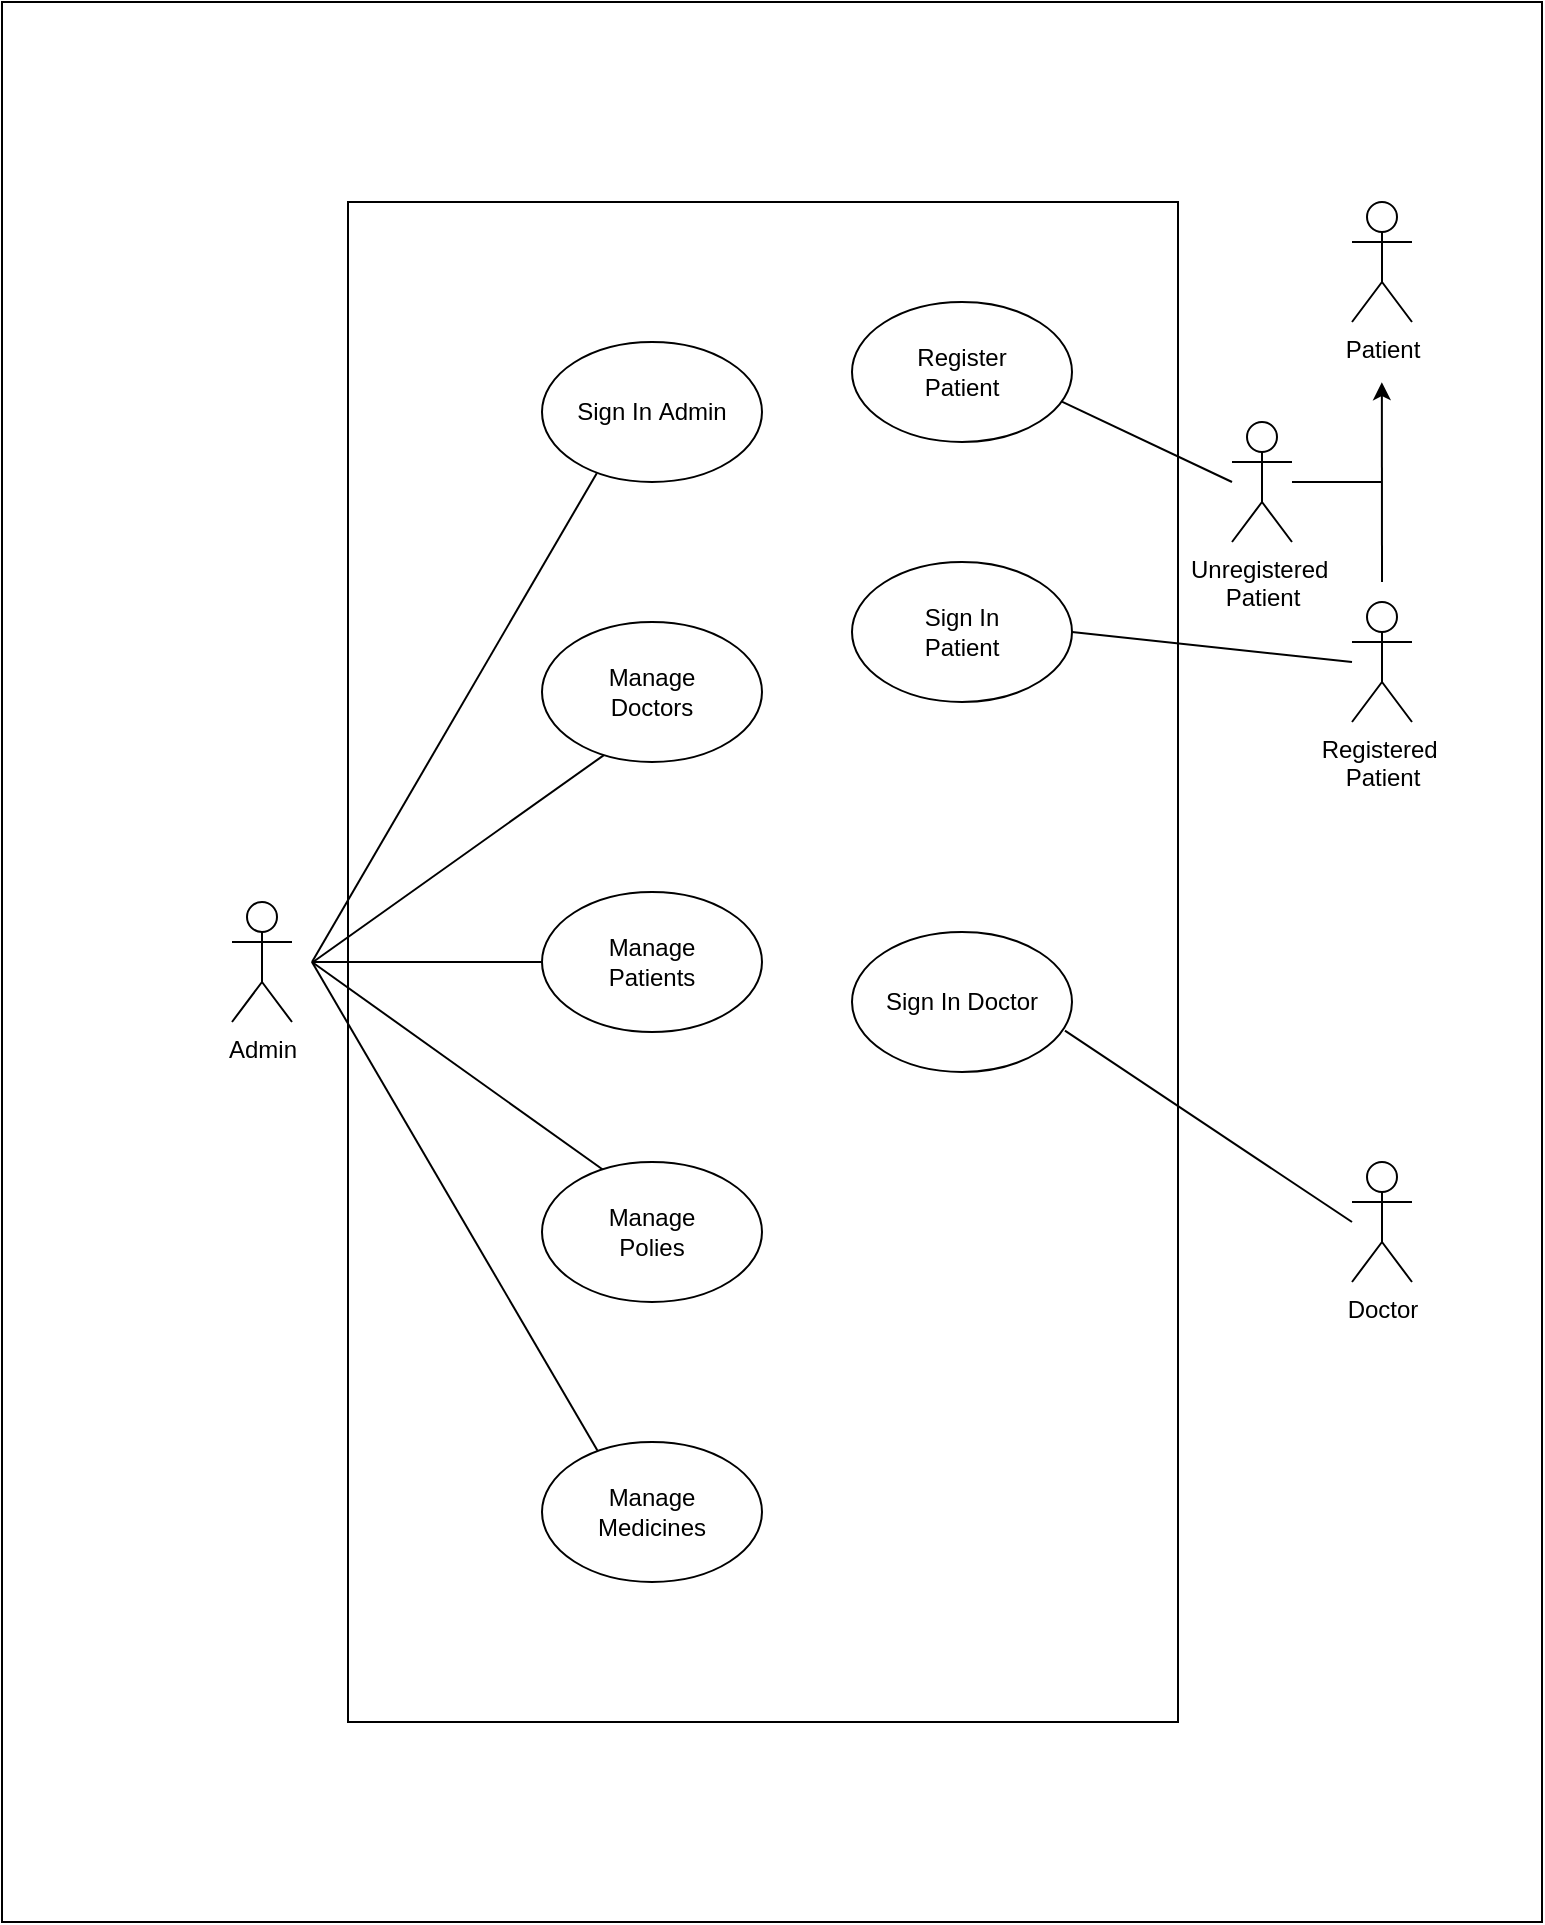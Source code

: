 <mxfile version="25.0.2">
  <diagram name="Page-1" id="-pmAG55PYEJWRh5QnQPN">
    <mxGraphModel dx="1615" dy="955" grid="1" gridSize="10" guides="1" tooltips="1" connect="1" arrows="1" fold="1" page="1" pageScale="1" pageWidth="850" pageHeight="1100" math="0" shadow="0">
      <root>
        <mxCell id="0" />
        <mxCell id="1" parent="0" />
        <mxCell id="vUmxkYCK4KYUpSk-L96z-42" value="" style="group" vertex="1" connectable="0" parent="1">
          <mxGeometry x="40.0" y="70" width="770" height="960" as="geometry" />
        </mxCell>
        <mxCell id="vUmxkYCK4KYUpSk-L96z-1" value="" style="rounded=0;whiteSpace=wrap;html=1;rotation=90;" vertex="1" parent="vUmxkYCK4KYUpSk-L96z-42">
          <mxGeometry x="-95.0" y="95" width="960" height="770" as="geometry" />
        </mxCell>
        <mxCell id="vUmxkYCK4KYUpSk-L96z-2" value="" style="rounded=0;whiteSpace=wrap;html=1;" vertex="1" parent="vUmxkYCK4KYUpSk-L96z-42">
          <mxGeometry x="173.0" y="100" width="415" height="760" as="geometry" />
        </mxCell>
        <mxCell id="vUmxkYCK4KYUpSk-L96z-3" value="Admin" style="shape=umlActor;verticalLabelPosition=bottom;verticalAlign=top;html=1;outlineConnect=0;" vertex="1" parent="vUmxkYCK4KYUpSk-L96z-42">
          <mxGeometry x="115.0" y="450" width="30" height="60" as="geometry" />
        </mxCell>
        <mxCell id="vUmxkYCK4KYUpSk-L96z-4" value="" style="endArrow=none;html=1;rounded=0;entryX=0.249;entryY=0.937;entryDx=0;entryDy=0;entryPerimeter=0;" edge="1" parent="vUmxkYCK4KYUpSk-L96z-42" target="vUmxkYCK4KYUpSk-L96z-5">
          <mxGeometry width="50" height="50" relative="1" as="geometry">
            <mxPoint x="155.0" y="480" as="sourcePoint" />
            <mxPoint x="45.0" y="250" as="targetPoint" />
          </mxGeometry>
        </mxCell>
        <mxCell id="vUmxkYCK4KYUpSk-L96z-7" value="" style="endArrow=none;html=1;rounded=0;entryX=0.299;entryY=0.931;entryDx=0;entryDy=0;entryPerimeter=0;" edge="1" parent="vUmxkYCK4KYUpSk-L96z-42" target="vUmxkYCK4KYUpSk-L96z-11">
          <mxGeometry width="50" height="50" relative="1" as="geometry">
            <mxPoint x="155.0" y="480.36" as="sourcePoint" />
            <mxPoint x="303.769" y="340" as="targetPoint" />
          </mxGeometry>
        </mxCell>
        <mxCell id="vUmxkYCK4KYUpSk-L96z-8" value="" style="group" vertex="1" connectable="0" parent="vUmxkYCK4KYUpSk-L96z-42">
          <mxGeometry x="270.0" y="170" width="110" height="70" as="geometry" />
        </mxCell>
        <mxCell id="vUmxkYCK4KYUpSk-L96z-9" value="" style="group" vertex="1" connectable="0" parent="vUmxkYCK4KYUpSk-L96z-8">
          <mxGeometry width="110" height="70" as="geometry" />
        </mxCell>
        <mxCell id="vUmxkYCK4KYUpSk-L96z-5" value="" style="ellipse;whiteSpace=wrap;html=1;" vertex="1" parent="vUmxkYCK4KYUpSk-L96z-9">
          <mxGeometry width="110" height="70" as="geometry" />
        </mxCell>
        <mxCell id="vUmxkYCK4KYUpSk-L96z-6" value="Sign In&amp;nbsp;&lt;span style=&quot;background-color: initial;&quot;&gt;Admin&lt;/span&gt;" style="text;html=1;align=center;verticalAlign=middle;whiteSpace=wrap;rounded=0;" vertex="1" parent="vUmxkYCK4KYUpSk-L96z-9">
          <mxGeometry x="15" y="20" width="80" height="30" as="geometry" />
        </mxCell>
        <mxCell id="vUmxkYCK4KYUpSk-L96z-10" value="" style="group" vertex="1" connectable="0" parent="vUmxkYCK4KYUpSk-L96z-42">
          <mxGeometry x="270.0" y="310" width="110" height="70" as="geometry" />
        </mxCell>
        <mxCell id="vUmxkYCK4KYUpSk-L96z-11" value="" style="ellipse;whiteSpace=wrap;html=1;" vertex="1" parent="vUmxkYCK4KYUpSk-L96z-10">
          <mxGeometry width="110" height="70" as="geometry" />
        </mxCell>
        <mxCell id="vUmxkYCK4KYUpSk-L96z-12" value="Manage Doctors" style="text;html=1;align=center;verticalAlign=middle;whiteSpace=wrap;rounded=0;" vertex="1" parent="vUmxkYCK4KYUpSk-L96z-10">
          <mxGeometry x="15" y="20" width="80" height="30" as="geometry" />
        </mxCell>
        <mxCell id="vUmxkYCK4KYUpSk-L96z-13" value="" style="endArrow=none;html=1;rounded=0;entryX=0;entryY=0.5;entryDx=0;entryDy=0;" edge="1" parent="vUmxkYCK4KYUpSk-L96z-42" target="vUmxkYCK4KYUpSk-L96z-15">
          <mxGeometry width="50" height="50" relative="1" as="geometry">
            <mxPoint x="155.0" y="480" as="sourcePoint" />
            <mxPoint x="275.0" y="480" as="targetPoint" />
          </mxGeometry>
        </mxCell>
        <mxCell id="vUmxkYCK4KYUpSk-L96z-14" value="" style="group" vertex="1" connectable="0" parent="vUmxkYCK4KYUpSk-L96z-42">
          <mxGeometry x="270.0" y="445" width="110" height="70" as="geometry" />
        </mxCell>
        <mxCell id="vUmxkYCK4KYUpSk-L96z-15" value="" style="ellipse;whiteSpace=wrap;html=1;" vertex="1" parent="vUmxkYCK4KYUpSk-L96z-14">
          <mxGeometry width="110" height="70" as="geometry" />
        </mxCell>
        <mxCell id="vUmxkYCK4KYUpSk-L96z-16" value="Manage Patients" style="text;html=1;align=center;verticalAlign=middle;whiteSpace=wrap;rounded=0;" vertex="1" parent="vUmxkYCK4KYUpSk-L96z-14">
          <mxGeometry x="15" y="20" width="80" height="30" as="geometry" />
        </mxCell>
        <mxCell id="vUmxkYCK4KYUpSk-L96z-17" value="" style="endArrow=none;html=1;rounded=0;entryX=0.276;entryY=0.054;entryDx=0;entryDy=0;entryPerimeter=0;" edge="1" parent="vUmxkYCK4KYUpSk-L96z-42" target="vUmxkYCK4KYUpSk-L96z-19">
          <mxGeometry width="50" height="50" relative="1" as="geometry">
            <mxPoint x="155.0" y="480" as="sourcePoint" />
            <mxPoint x="285.0" y="520" as="targetPoint" />
          </mxGeometry>
        </mxCell>
        <mxCell id="vUmxkYCK4KYUpSk-L96z-18" value="" style="group" vertex="1" connectable="0" parent="vUmxkYCK4KYUpSk-L96z-42">
          <mxGeometry x="270.0" y="580" width="110" height="70" as="geometry" />
        </mxCell>
        <mxCell id="vUmxkYCK4KYUpSk-L96z-19" value="" style="ellipse;whiteSpace=wrap;html=1;" vertex="1" parent="vUmxkYCK4KYUpSk-L96z-18">
          <mxGeometry width="110" height="70" as="geometry" />
        </mxCell>
        <mxCell id="vUmxkYCK4KYUpSk-L96z-20" value="Manage Polies" style="text;html=1;align=center;verticalAlign=middle;whiteSpace=wrap;rounded=0;" vertex="1" parent="vUmxkYCK4KYUpSk-L96z-18">
          <mxGeometry x="15" y="20" width="80" height="30" as="geometry" />
        </mxCell>
        <mxCell id="vUmxkYCK4KYUpSk-L96z-21" value="" style="endArrow=none;html=1;rounded=0;entryX=0.252;entryY=0.061;entryDx=0;entryDy=0;entryPerimeter=0;" edge="1" parent="vUmxkYCK4KYUpSk-L96z-42" target="vUmxkYCK4KYUpSk-L96z-23">
          <mxGeometry width="50" height="50" relative="1" as="geometry">
            <mxPoint x="155.0" y="480" as="sourcePoint" />
            <mxPoint x="281.0" y="240" as="targetPoint" />
          </mxGeometry>
        </mxCell>
        <mxCell id="vUmxkYCK4KYUpSk-L96z-22" value="" style="group" vertex="1" connectable="0" parent="vUmxkYCK4KYUpSk-L96z-42">
          <mxGeometry x="270.0" y="720" width="110" height="70" as="geometry" />
        </mxCell>
        <mxCell id="vUmxkYCK4KYUpSk-L96z-23" value="" style="ellipse;whiteSpace=wrap;html=1;" vertex="1" parent="vUmxkYCK4KYUpSk-L96z-22">
          <mxGeometry width="110" height="70" as="geometry" />
        </mxCell>
        <mxCell id="vUmxkYCK4KYUpSk-L96z-24" value="Manage Medicines" style="text;html=1;align=center;verticalAlign=middle;whiteSpace=wrap;rounded=0;" vertex="1" parent="vUmxkYCK4KYUpSk-L96z-22">
          <mxGeometry x="15" y="20" width="80" height="30" as="geometry" />
        </mxCell>
        <mxCell id="vUmxkYCK4KYUpSk-L96z-25" value="Unregistered&amp;nbsp;&lt;div&gt;Patient&lt;/div&gt;" style="shape=umlActor;verticalLabelPosition=bottom;verticalAlign=top;html=1;outlineConnect=0;" vertex="1" parent="vUmxkYCK4KYUpSk-L96z-42">
          <mxGeometry x="615" y="210" width="30" height="60" as="geometry" />
        </mxCell>
        <mxCell id="vUmxkYCK4KYUpSk-L96z-26" value="Registered&amp;nbsp;&lt;div&gt;Patient&lt;/div&gt;" style="shape=umlActor;verticalLabelPosition=bottom;verticalAlign=top;html=1;outlineConnect=0;" vertex="1" parent="vUmxkYCK4KYUpSk-L96z-42">
          <mxGeometry x="675" y="300" width="30" height="60" as="geometry" />
        </mxCell>
        <mxCell id="vUmxkYCK4KYUpSk-L96z-29" value="Patient" style="shape=umlActor;verticalLabelPosition=bottom;verticalAlign=top;html=1;outlineConnect=0;" vertex="1" parent="vUmxkYCK4KYUpSk-L96z-42">
          <mxGeometry x="675" y="100" width="30" height="60" as="geometry" />
        </mxCell>
        <mxCell id="vUmxkYCK4KYUpSk-L96z-30" value="" style="endArrow=none;html=1;rounded=0;exitX=0.954;exitY=0.712;exitDx=0;exitDy=0;exitPerimeter=0;" edge="1" parent="vUmxkYCK4KYUpSk-L96z-42" source="vUmxkYCK4KYUpSk-L96z-32">
          <mxGeometry width="50" height="50" relative="1" as="geometry">
            <mxPoint x="525" y="170" as="sourcePoint" />
            <mxPoint x="615" y="240.001" as="targetPoint" />
          </mxGeometry>
        </mxCell>
        <mxCell id="vUmxkYCK4KYUpSk-L96z-31" value="" style="group" vertex="1" connectable="0" parent="vUmxkYCK4KYUpSk-L96z-42">
          <mxGeometry x="425.0" y="150" width="110" height="70" as="geometry" />
        </mxCell>
        <mxCell id="vUmxkYCK4KYUpSk-L96z-32" value="" style="ellipse;whiteSpace=wrap;html=1;" vertex="1" parent="vUmxkYCK4KYUpSk-L96z-31">
          <mxGeometry width="110" height="70" as="geometry" />
        </mxCell>
        <mxCell id="vUmxkYCK4KYUpSk-L96z-33" value="Register Patient" style="text;html=1;align=center;verticalAlign=middle;whiteSpace=wrap;rounded=0;" vertex="1" parent="vUmxkYCK4KYUpSk-L96z-31">
          <mxGeometry x="15" y="20" width="80" height="30" as="geometry" />
        </mxCell>
        <mxCell id="vUmxkYCK4KYUpSk-L96z-34" value="" style="endArrow=none;html=1;rounded=0;exitX=1;exitY=0.5;exitDx=0;exitDy=0;" edge="1" parent="vUmxkYCK4KYUpSk-L96z-42" source="vUmxkYCK4KYUpSk-L96z-37">
          <mxGeometry width="50" height="50" relative="1" as="geometry">
            <mxPoint x="505.0" y="190" as="sourcePoint" />
            <mxPoint x="675" y="330.001" as="targetPoint" />
          </mxGeometry>
        </mxCell>
        <mxCell id="vUmxkYCK4KYUpSk-L96z-35" value="" style="group" vertex="1" connectable="0" parent="vUmxkYCK4KYUpSk-L96z-42">
          <mxGeometry x="425.0" y="280" width="110" height="70" as="geometry" />
        </mxCell>
        <mxCell id="vUmxkYCK4KYUpSk-L96z-36" value="" style="group" vertex="1" connectable="0" parent="vUmxkYCK4KYUpSk-L96z-35">
          <mxGeometry width="110" height="70" as="geometry" />
        </mxCell>
        <mxCell id="vUmxkYCK4KYUpSk-L96z-37" value="" style="ellipse;whiteSpace=wrap;html=1;" vertex="1" parent="vUmxkYCK4KYUpSk-L96z-36">
          <mxGeometry width="110" height="70" as="geometry" />
        </mxCell>
        <mxCell id="vUmxkYCK4KYUpSk-L96z-38" value="Sign In Patient" style="text;html=1;align=center;verticalAlign=middle;whiteSpace=wrap;rounded=0;" vertex="1" parent="vUmxkYCK4KYUpSk-L96z-36">
          <mxGeometry x="15" y="20" width="80" height="30" as="geometry" />
        </mxCell>
        <mxCell id="vUmxkYCK4KYUpSk-L96z-39" value="" style="endArrow=none;html=1;rounded=0;" edge="1" parent="vUmxkYCK4KYUpSk-L96z-42">
          <mxGeometry width="50" height="50" relative="1" as="geometry">
            <mxPoint x="645" y="240" as="sourcePoint" />
            <mxPoint x="690" y="240" as="targetPoint" />
          </mxGeometry>
        </mxCell>
        <mxCell id="vUmxkYCK4KYUpSk-L96z-40" value="" style="endArrow=classic;html=1;rounded=0;entryX=0.198;entryY=0.104;entryDx=0;entryDy=0;entryPerimeter=0;" edge="1" parent="vUmxkYCK4KYUpSk-L96z-42" target="vUmxkYCK4KYUpSk-L96z-1">
          <mxGeometry width="50" height="50" relative="1" as="geometry">
            <mxPoint x="690" y="290" as="sourcePoint" />
            <mxPoint x="730" y="270" as="targetPoint" />
          </mxGeometry>
        </mxCell>
        <mxCell id="vUmxkYCK4KYUpSk-L96z-41" value="Doctor" style="shape=umlActor;verticalLabelPosition=bottom;verticalAlign=top;html=1;outlineConnect=0;" vertex="1" parent="vUmxkYCK4KYUpSk-L96z-42">
          <mxGeometry x="675" y="580" width="30" height="60" as="geometry" />
        </mxCell>
        <mxCell id="vUmxkYCK4KYUpSk-L96z-43" value="" style="endArrow=none;html=1;rounded=0;exitX=0.968;exitY=0.705;exitDx=0;exitDy=0;exitPerimeter=0;" edge="1" parent="vUmxkYCK4KYUpSk-L96z-42" source="vUmxkYCK4KYUpSk-L96z-46">
          <mxGeometry width="50" height="50" relative="1" as="geometry">
            <mxPoint x="520" y="480" as="sourcePoint" />
            <mxPoint x="675" y="610.001" as="targetPoint" />
          </mxGeometry>
        </mxCell>
        <mxCell id="vUmxkYCK4KYUpSk-L96z-44" value="" style="group" vertex="1" connectable="0" parent="vUmxkYCK4KYUpSk-L96z-42">
          <mxGeometry x="425.0" y="465" width="110" height="70" as="geometry" />
        </mxCell>
        <mxCell id="vUmxkYCK4KYUpSk-L96z-45" value="" style="group" vertex="1" connectable="0" parent="vUmxkYCK4KYUpSk-L96z-44">
          <mxGeometry width="110" height="70" as="geometry" />
        </mxCell>
        <mxCell id="vUmxkYCK4KYUpSk-L96z-46" value="" style="ellipse;whiteSpace=wrap;html=1;" vertex="1" parent="vUmxkYCK4KYUpSk-L96z-45">
          <mxGeometry width="110" height="70" as="geometry" />
        </mxCell>
        <mxCell id="vUmxkYCK4KYUpSk-L96z-47" value="Sign In&amp;nbsp;&lt;span style=&quot;background-color: initial;&quot;&gt;Doctor&lt;/span&gt;" style="text;html=1;align=center;verticalAlign=middle;whiteSpace=wrap;rounded=0;" vertex="1" parent="vUmxkYCK4KYUpSk-L96z-45">
          <mxGeometry x="15" y="20" width="80" height="30" as="geometry" />
        </mxCell>
      </root>
    </mxGraphModel>
  </diagram>
</mxfile>
